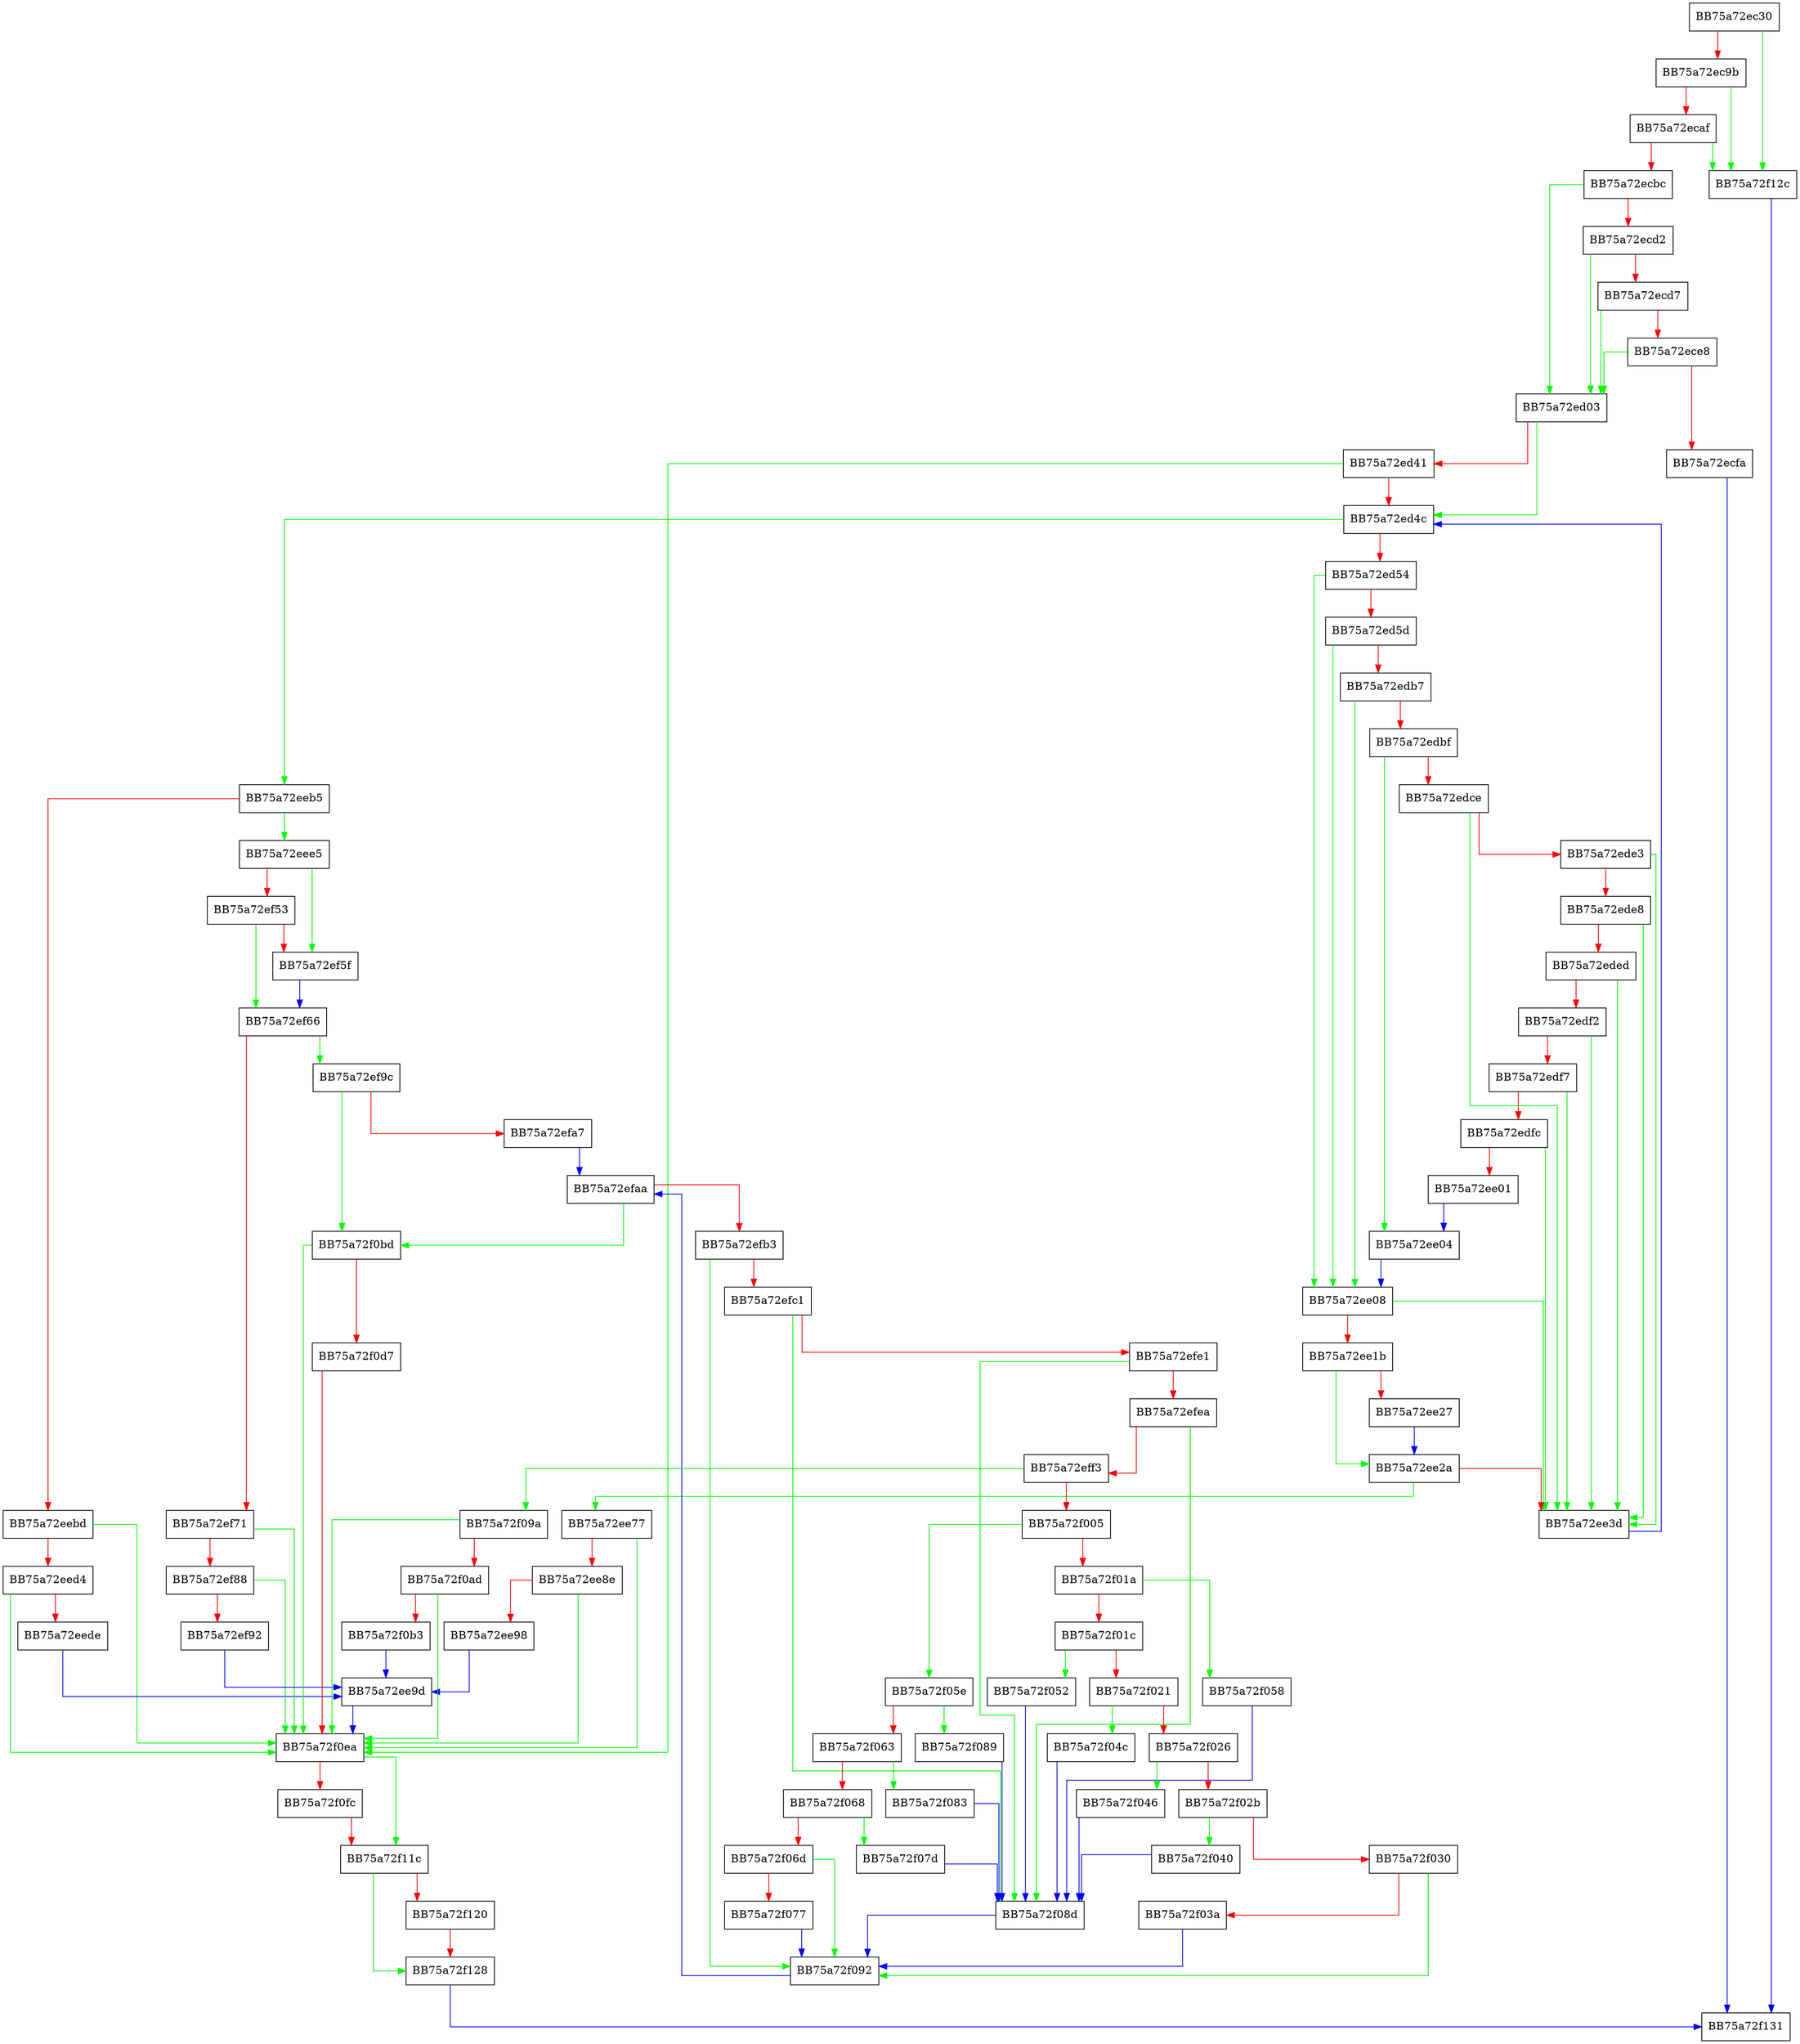 digraph CreateStoredResults {
  node [shape="box"];
  graph [splines=ortho];
  BB75a72ec30 -> BB75a72f12c [color="green"];
  BB75a72ec30 -> BB75a72ec9b [color="red"];
  BB75a72ec9b -> BB75a72f12c [color="green"];
  BB75a72ec9b -> BB75a72ecaf [color="red"];
  BB75a72ecaf -> BB75a72f12c [color="green"];
  BB75a72ecaf -> BB75a72ecbc [color="red"];
  BB75a72ecbc -> BB75a72ed03 [color="green"];
  BB75a72ecbc -> BB75a72ecd2 [color="red"];
  BB75a72ecd2 -> BB75a72ed03 [color="green"];
  BB75a72ecd2 -> BB75a72ecd7 [color="red"];
  BB75a72ecd7 -> BB75a72ed03 [color="green"];
  BB75a72ecd7 -> BB75a72ece8 [color="red"];
  BB75a72ece8 -> BB75a72ed03 [color="green"];
  BB75a72ece8 -> BB75a72ecfa [color="red"];
  BB75a72ecfa -> BB75a72f131 [color="blue"];
  BB75a72ed03 -> BB75a72ed4c [color="green"];
  BB75a72ed03 -> BB75a72ed41 [color="red"];
  BB75a72ed41 -> BB75a72f0ea [color="green"];
  BB75a72ed41 -> BB75a72ed4c [color="red"];
  BB75a72ed4c -> BB75a72eeb5 [color="green"];
  BB75a72ed4c -> BB75a72ed54 [color="red"];
  BB75a72ed54 -> BB75a72ee08 [color="green"];
  BB75a72ed54 -> BB75a72ed5d [color="red"];
  BB75a72ed5d -> BB75a72ee08 [color="green"];
  BB75a72ed5d -> BB75a72edb7 [color="red"];
  BB75a72edb7 -> BB75a72ee08 [color="green"];
  BB75a72edb7 -> BB75a72edbf [color="red"];
  BB75a72edbf -> BB75a72ee04 [color="green"];
  BB75a72edbf -> BB75a72edce [color="red"];
  BB75a72edce -> BB75a72ee3d [color="green"];
  BB75a72edce -> BB75a72ede3 [color="red"];
  BB75a72ede3 -> BB75a72ee3d [color="green"];
  BB75a72ede3 -> BB75a72ede8 [color="red"];
  BB75a72ede8 -> BB75a72ee3d [color="green"];
  BB75a72ede8 -> BB75a72eded [color="red"];
  BB75a72eded -> BB75a72ee3d [color="green"];
  BB75a72eded -> BB75a72edf2 [color="red"];
  BB75a72edf2 -> BB75a72ee3d [color="green"];
  BB75a72edf2 -> BB75a72edf7 [color="red"];
  BB75a72edf7 -> BB75a72ee3d [color="green"];
  BB75a72edf7 -> BB75a72edfc [color="red"];
  BB75a72edfc -> BB75a72ee3d [color="green"];
  BB75a72edfc -> BB75a72ee01 [color="red"];
  BB75a72ee01 -> BB75a72ee04 [color="blue"];
  BB75a72ee04 -> BB75a72ee08 [color="blue"];
  BB75a72ee08 -> BB75a72ee3d [color="green"];
  BB75a72ee08 -> BB75a72ee1b [color="red"];
  BB75a72ee1b -> BB75a72ee2a [color="green"];
  BB75a72ee1b -> BB75a72ee27 [color="red"];
  BB75a72ee27 -> BB75a72ee2a [color="blue"];
  BB75a72ee2a -> BB75a72ee77 [color="green"];
  BB75a72ee2a -> BB75a72ee3d [color="red"];
  BB75a72ee3d -> BB75a72ed4c [color="blue"];
  BB75a72ee77 -> BB75a72f0ea [color="green"];
  BB75a72ee77 -> BB75a72ee8e [color="red"];
  BB75a72ee8e -> BB75a72f0ea [color="green"];
  BB75a72ee8e -> BB75a72ee98 [color="red"];
  BB75a72ee98 -> BB75a72ee9d [color="blue"];
  BB75a72ee9d -> BB75a72f0ea [color="blue"];
  BB75a72eeb5 -> BB75a72eee5 [color="green"];
  BB75a72eeb5 -> BB75a72eebd [color="red"];
  BB75a72eebd -> BB75a72f0ea [color="green"];
  BB75a72eebd -> BB75a72eed4 [color="red"];
  BB75a72eed4 -> BB75a72f0ea [color="green"];
  BB75a72eed4 -> BB75a72eede [color="red"];
  BB75a72eede -> BB75a72ee9d [color="blue"];
  BB75a72eee5 -> BB75a72ef5f [color="green"];
  BB75a72eee5 -> BB75a72ef53 [color="red"];
  BB75a72ef53 -> BB75a72ef66 [color="green"];
  BB75a72ef53 -> BB75a72ef5f [color="red"];
  BB75a72ef5f -> BB75a72ef66 [color="blue"];
  BB75a72ef66 -> BB75a72ef9c [color="green"];
  BB75a72ef66 -> BB75a72ef71 [color="red"];
  BB75a72ef71 -> BB75a72f0ea [color="green"];
  BB75a72ef71 -> BB75a72ef88 [color="red"];
  BB75a72ef88 -> BB75a72f0ea [color="green"];
  BB75a72ef88 -> BB75a72ef92 [color="red"];
  BB75a72ef92 -> BB75a72ee9d [color="blue"];
  BB75a72ef9c -> BB75a72f0bd [color="green"];
  BB75a72ef9c -> BB75a72efa7 [color="red"];
  BB75a72efa7 -> BB75a72efaa [color="blue"];
  BB75a72efaa -> BB75a72f0bd [color="green"];
  BB75a72efaa -> BB75a72efb3 [color="red"];
  BB75a72efb3 -> BB75a72f092 [color="green"];
  BB75a72efb3 -> BB75a72efc1 [color="red"];
  BB75a72efc1 -> BB75a72f08d [color="green"];
  BB75a72efc1 -> BB75a72efe1 [color="red"];
  BB75a72efe1 -> BB75a72f08d [color="green"];
  BB75a72efe1 -> BB75a72efea [color="red"];
  BB75a72efea -> BB75a72f08d [color="green"];
  BB75a72efea -> BB75a72eff3 [color="red"];
  BB75a72eff3 -> BB75a72f09a [color="green"];
  BB75a72eff3 -> BB75a72f005 [color="red"];
  BB75a72f005 -> BB75a72f05e [color="green"];
  BB75a72f005 -> BB75a72f01a [color="red"];
  BB75a72f01a -> BB75a72f058 [color="green"];
  BB75a72f01a -> BB75a72f01c [color="red"];
  BB75a72f01c -> BB75a72f052 [color="green"];
  BB75a72f01c -> BB75a72f021 [color="red"];
  BB75a72f021 -> BB75a72f04c [color="green"];
  BB75a72f021 -> BB75a72f026 [color="red"];
  BB75a72f026 -> BB75a72f046 [color="green"];
  BB75a72f026 -> BB75a72f02b [color="red"];
  BB75a72f02b -> BB75a72f040 [color="green"];
  BB75a72f02b -> BB75a72f030 [color="red"];
  BB75a72f030 -> BB75a72f092 [color="green"];
  BB75a72f030 -> BB75a72f03a [color="red"];
  BB75a72f03a -> BB75a72f092 [color="blue"];
  BB75a72f040 -> BB75a72f08d [color="blue"];
  BB75a72f046 -> BB75a72f08d [color="blue"];
  BB75a72f04c -> BB75a72f08d [color="blue"];
  BB75a72f052 -> BB75a72f08d [color="blue"];
  BB75a72f058 -> BB75a72f08d [color="blue"];
  BB75a72f05e -> BB75a72f089 [color="green"];
  BB75a72f05e -> BB75a72f063 [color="red"];
  BB75a72f063 -> BB75a72f083 [color="green"];
  BB75a72f063 -> BB75a72f068 [color="red"];
  BB75a72f068 -> BB75a72f07d [color="green"];
  BB75a72f068 -> BB75a72f06d [color="red"];
  BB75a72f06d -> BB75a72f092 [color="green"];
  BB75a72f06d -> BB75a72f077 [color="red"];
  BB75a72f077 -> BB75a72f092 [color="blue"];
  BB75a72f07d -> BB75a72f08d [color="blue"];
  BB75a72f083 -> BB75a72f08d [color="blue"];
  BB75a72f089 -> BB75a72f08d [color="blue"];
  BB75a72f08d -> BB75a72f092 [color="blue"];
  BB75a72f092 -> BB75a72efaa [color="blue"];
  BB75a72f09a -> BB75a72f0ea [color="green"];
  BB75a72f09a -> BB75a72f0ad [color="red"];
  BB75a72f0ad -> BB75a72f0ea [color="green"];
  BB75a72f0ad -> BB75a72f0b3 [color="red"];
  BB75a72f0b3 -> BB75a72ee9d [color="blue"];
  BB75a72f0bd -> BB75a72f0ea [color="green"];
  BB75a72f0bd -> BB75a72f0d7 [color="red"];
  BB75a72f0d7 -> BB75a72f0ea [color="red"];
  BB75a72f0ea -> BB75a72f11c [color="green"];
  BB75a72f0ea -> BB75a72f0fc [color="red"];
  BB75a72f0fc -> BB75a72f11c [color="red"];
  BB75a72f11c -> BB75a72f128 [color="green"];
  BB75a72f11c -> BB75a72f120 [color="red"];
  BB75a72f120 -> BB75a72f128 [color="red"];
  BB75a72f128 -> BB75a72f131 [color="blue"];
  BB75a72f12c -> BB75a72f131 [color="blue"];
}
